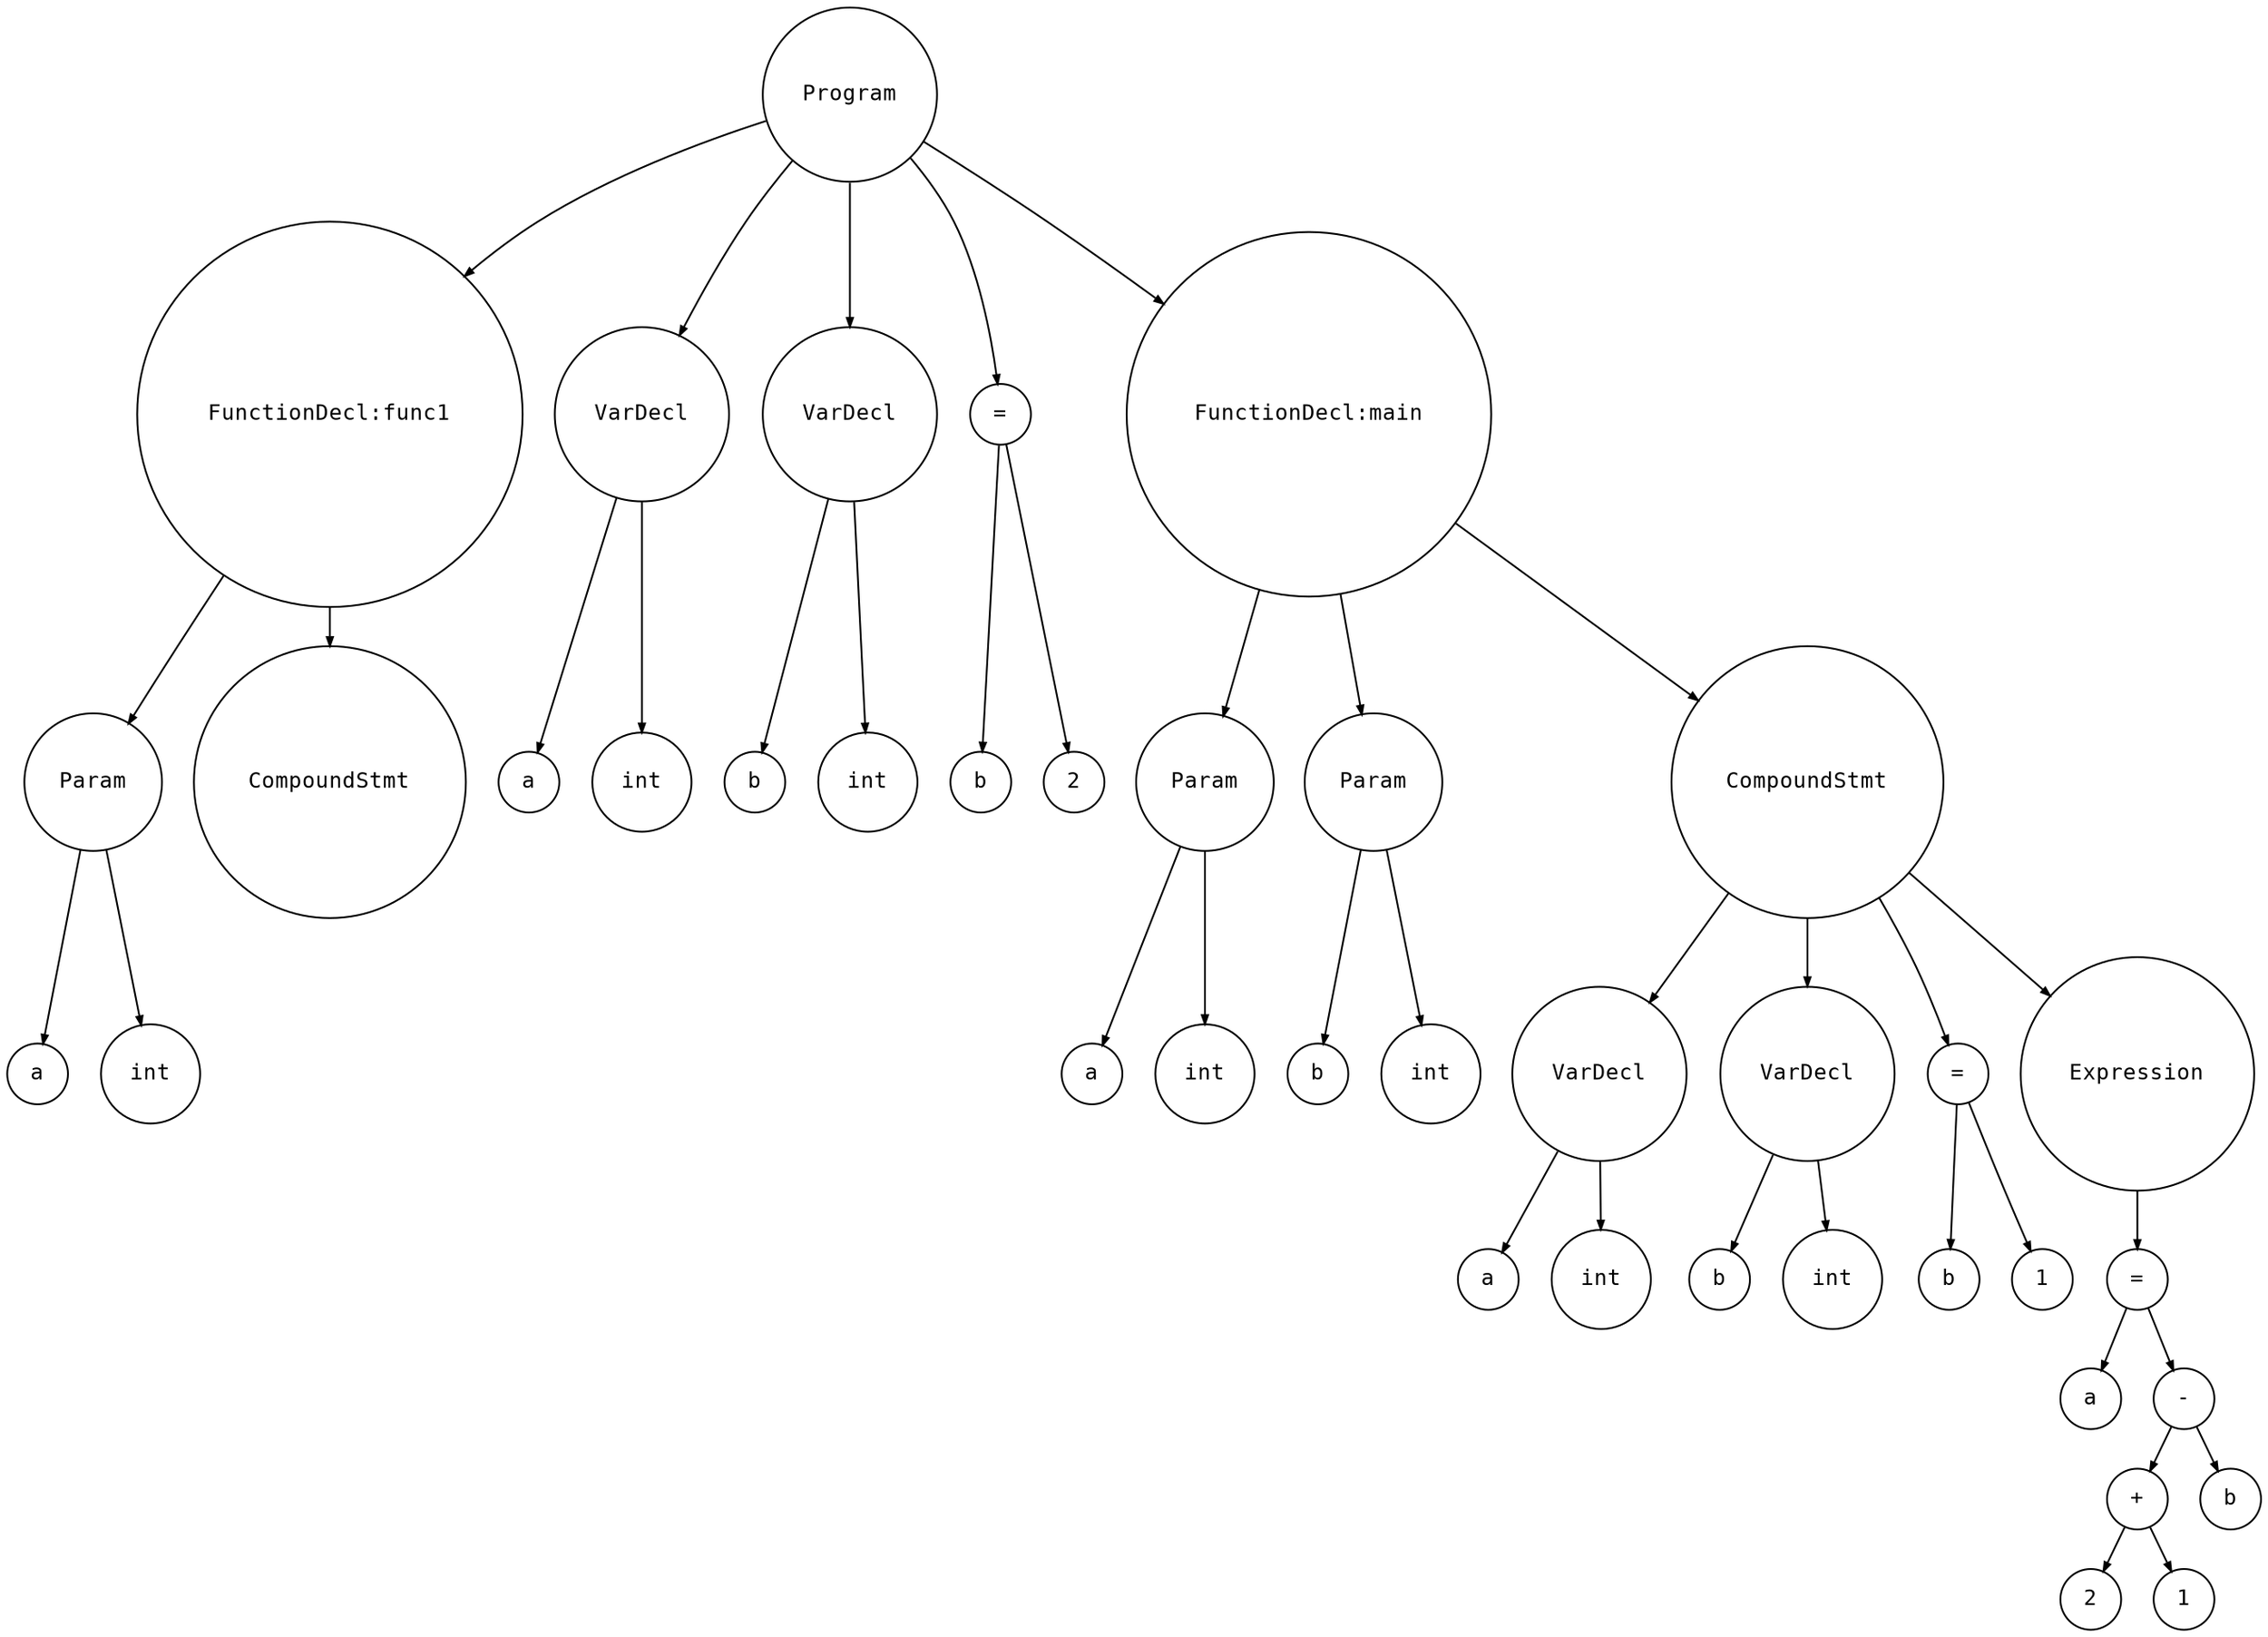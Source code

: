 digraph astgraph {
  node [shape=circle, fontsize=12, fontname="Courier", height=.1];
  ranksep=.3;
  edge [arrowsize=.5]

  node1 [label="Program"]
  node2 [label="FunctionDecl:func1"]
  node3 [label="Param"]
  node4 [label="a"]
  node3 -> node4
  node5 [label="int"]
  node3 -> node5
  node2 -> node3
  node6 [label="CompoundStmt"]
  node2 -> node6
  node1 -> node2
  node7 [label="VarDecl"]
  node8 [label="a"]
  node7 -> node8
  node9 [label="int"]
  node7 -> node9
  node1 -> node7
  node10 [label="VarDecl"]
  node11 [label="b"]
  node10 -> node11
  node12 [label="int"]
  node10 -> node12
  node1 -> node10
  node13 [label="="]
  node14 [label="b"]
  node13 -> node14
  node15 [label="2"]
  node13 -> node15
  node1 -> node13
  node16 [label="FunctionDecl:main"]
  node17 [label="Param"]
  node18 [label="a"]
  node17 -> node18
  node19 [label="int"]
  node17 -> node19
  node16 -> node17
  node20 [label="Param"]
  node21 [label="b"]
  node20 -> node21
  node22 [label="int"]
  node20 -> node22
  node16 -> node20
  node23 [label="CompoundStmt"]
  node24 [label="VarDecl"]
  node25 [label="a"]
  node24 -> node25
  node26 [label="int"]
  node24 -> node26
  node23 -> node24
  node27 [label="VarDecl"]
  node28 [label="b"]
  node27 -> node28
  node29 [label="int"]
  node27 -> node29
  node23 -> node27
  node30 [label="="]
  node31 [label="b"]
  node30 -> node31
  node32 [label="1"]
  node30 -> node32
  node23 -> node30
  node33 [label="Expression"]
  node34 [label="="]
  node35 [label="a"]
  node34 -> node35
  node36 [label="-"]
  node37 [label="+"]
  node38 [label="2"]
  node39 [label="1"]
  node37 -> node38
  node37 -> node39
  node40 [label="b"]
  node36 -> node37
  node36 -> node40
  node34 -> node36
  node33 -> node34
  node23 -> node33
  node16 -> node23
  node1 -> node16
}
